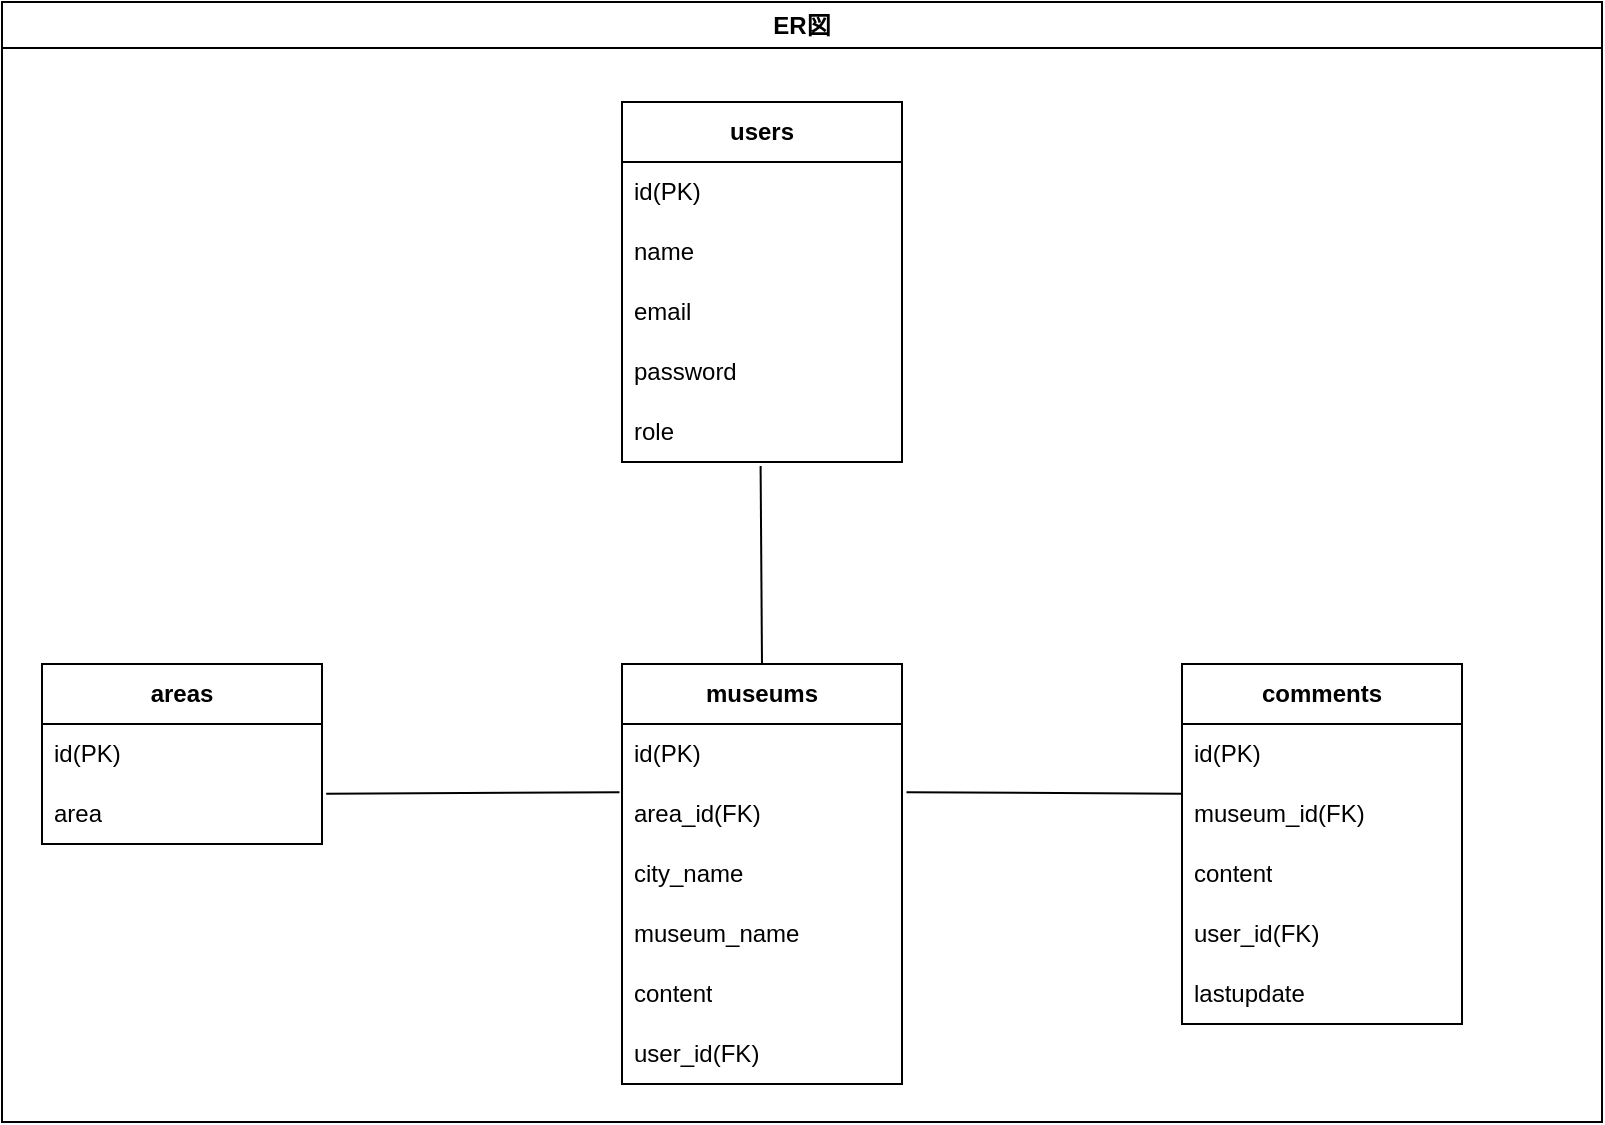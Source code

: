 <mxfile version="26.0.3">
  <diagram id="R2lEEEUBdFMjLlhIrx00" name="Page-1">
    <mxGraphModel dx="934" dy="611" grid="1" gridSize="10" guides="1" tooltips="1" connect="1" arrows="1" fold="1" page="1" pageScale="1" pageWidth="850" pageHeight="1100" math="0" shadow="0" extFonts="Permanent Marker^https://fonts.googleapis.com/css?family=Permanent+Marker">
      <root>
        <mxCell id="0" />
        <mxCell id="1" parent="0" />
        <mxCell id="bh8vDs9YKuETi7lFsbI2-28" value="ER図" style="swimlane;whiteSpace=wrap;html=1;" vertex="1" parent="1">
          <mxGeometry x="20" y="10" width="800" height="560" as="geometry" />
        </mxCell>
        <mxCell id="bh8vDs9YKuETi7lFsbI2-2" value="users" style="swimlane;fontStyle=1;childLayout=stackLayout;horizontal=1;startSize=30;horizontalStack=0;resizeParent=1;resizeParentMax=0;resizeLast=0;collapsible=1;marginBottom=0;whiteSpace=wrap;html=1;" vertex="1" parent="1">
          <mxGeometry x="330" y="60" width="140" height="180" as="geometry" />
        </mxCell>
        <mxCell id="bh8vDs9YKuETi7lFsbI2-3" value="id(PK)" style="text;strokeColor=none;fillColor=none;align=left;verticalAlign=middle;spacingLeft=4;spacingRight=4;overflow=hidden;points=[[0,0.5],[1,0.5]];portConstraint=eastwest;rotatable=0;whiteSpace=wrap;html=1;" vertex="1" parent="bh8vDs9YKuETi7lFsbI2-2">
          <mxGeometry y="30" width="140" height="30" as="geometry" />
        </mxCell>
        <mxCell id="bh8vDs9YKuETi7lFsbI2-4" value="name" style="text;strokeColor=none;fillColor=none;align=left;verticalAlign=middle;spacingLeft=4;spacingRight=4;overflow=hidden;points=[[0,0.5],[1,0.5]];portConstraint=eastwest;rotatable=0;whiteSpace=wrap;html=1;" vertex="1" parent="bh8vDs9YKuETi7lFsbI2-2">
          <mxGeometry y="60" width="140" height="30" as="geometry" />
        </mxCell>
        <mxCell id="bh8vDs9YKuETi7lFsbI2-5" value="email" style="text;strokeColor=none;fillColor=none;align=left;verticalAlign=middle;spacingLeft=4;spacingRight=4;overflow=hidden;points=[[0,0.5],[1,0.5]];portConstraint=eastwest;rotatable=0;whiteSpace=wrap;html=1;" vertex="1" parent="bh8vDs9YKuETi7lFsbI2-2">
          <mxGeometry y="90" width="140" height="30" as="geometry" />
        </mxCell>
        <mxCell id="bh8vDs9YKuETi7lFsbI2-7" value="password" style="text;strokeColor=none;fillColor=none;align=left;verticalAlign=middle;spacingLeft=4;spacingRight=4;overflow=hidden;points=[[0,0.5],[1,0.5]];portConstraint=eastwest;rotatable=0;whiteSpace=wrap;html=1;" vertex="1" parent="bh8vDs9YKuETi7lFsbI2-2">
          <mxGeometry y="120" width="140" height="30" as="geometry" />
        </mxCell>
        <mxCell id="bh8vDs9YKuETi7lFsbI2-6" value="role" style="text;strokeColor=none;fillColor=none;align=left;verticalAlign=middle;spacingLeft=4;spacingRight=4;overflow=hidden;points=[[0,0.5],[1,0.5]];portConstraint=eastwest;rotatable=0;whiteSpace=wrap;html=1;" vertex="1" parent="bh8vDs9YKuETi7lFsbI2-2">
          <mxGeometry y="150" width="140" height="30" as="geometry" />
        </mxCell>
        <mxCell id="bh8vDs9YKuETi7lFsbI2-8" value="areas" style="swimlane;fontStyle=1;childLayout=stackLayout;horizontal=1;startSize=30;horizontalStack=0;resizeParent=1;resizeParentMax=0;resizeLast=0;collapsible=1;marginBottom=0;whiteSpace=wrap;html=1;" vertex="1" parent="1">
          <mxGeometry x="40" y="341" width="140" height="90" as="geometry" />
        </mxCell>
        <mxCell id="bh8vDs9YKuETi7lFsbI2-9" value="id(PK)" style="text;strokeColor=none;fillColor=none;align=left;verticalAlign=middle;spacingLeft=4;spacingRight=4;overflow=hidden;points=[[0,0.5],[1,0.5]];portConstraint=eastwest;rotatable=0;whiteSpace=wrap;html=1;" vertex="1" parent="bh8vDs9YKuETi7lFsbI2-8">
          <mxGeometry y="30" width="140" height="30" as="geometry" />
        </mxCell>
        <mxCell id="bh8vDs9YKuETi7lFsbI2-10" value="area" style="text;strokeColor=none;fillColor=none;align=left;verticalAlign=middle;spacingLeft=4;spacingRight=4;overflow=hidden;points=[[0,0.5],[1,0.5]];portConstraint=eastwest;rotatable=0;whiteSpace=wrap;html=1;" vertex="1" parent="bh8vDs9YKuETi7lFsbI2-8">
          <mxGeometry y="60" width="140" height="30" as="geometry" />
        </mxCell>
        <mxCell id="bh8vDs9YKuETi7lFsbI2-12" value="museums" style="swimlane;fontStyle=1;childLayout=stackLayout;horizontal=1;startSize=30;horizontalStack=0;resizeParent=1;resizeParentMax=0;resizeLast=0;collapsible=1;marginBottom=0;whiteSpace=wrap;html=1;" vertex="1" parent="1">
          <mxGeometry x="330" y="341" width="140" height="210" as="geometry" />
        </mxCell>
        <mxCell id="bh8vDs9YKuETi7lFsbI2-13" value="id(PK)" style="text;strokeColor=none;fillColor=none;align=left;verticalAlign=middle;spacingLeft=4;spacingRight=4;overflow=hidden;points=[[0,0.5],[1,0.5]];portConstraint=eastwest;rotatable=0;whiteSpace=wrap;html=1;" vertex="1" parent="bh8vDs9YKuETi7lFsbI2-12">
          <mxGeometry y="30" width="140" height="30" as="geometry" />
        </mxCell>
        <mxCell id="bh8vDs9YKuETi7lFsbI2-18" value="area_id(FK)" style="text;strokeColor=none;fillColor=none;align=left;verticalAlign=middle;spacingLeft=4;spacingRight=4;overflow=hidden;points=[[0,0.5],[1,0.5]];portConstraint=eastwest;rotatable=0;whiteSpace=wrap;html=1;" vertex="1" parent="bh8vDs9YKuETi7lFsbI2-12">
          <mxGeometry y="60" width="140" height="30" as="geometry" />
        </mxCell>
        <mxCell id="bh8vDs9YKuETi7lFsbI2-17" value="city_name" style="text;strokeColor=none;fillColor=none;align=left;verticalAlign=middle;spacingLeft=4;spacingRight=4;overflow=hidden;points=[[0,0.5],[1,0.5]];portConstraint=eastwest;rotatable=0;whiteSpace=wrap;html=1;" vertex="1" parent="bh8vDs9YKuETi7lFsbI2-12">
          <mxGeometry y="90" width="140" height="30" as="geometry" />
        </mxCell>
        <mxCell id="bh8vDs9YKuETi7lFsbI2-16" value="museum_name" style="text;strokeColor=none;fillColor=none;align=left;verticalAlign=middle;spacingLeft=4;spacingRight=4;overflow=hidden;points=[[0,0.5],[1,0.5]];portConstraint=eastwest;rotatable=0;whiteSpace=wrap;html=1;" vertex="1" parent="bh8vDs9YKuETi7lFsbI2-12">
          <mxGeometry y="120" width="140" height="30" as="geometry" />
        </mxCell>
        <mxCell id="bh8vDs9YKuETi7lFsbI2-14" value="content" style="text;strokeColor=none;fillColor=none;align=left;verticalAlign=middle;spacingLeft=4;spacingRight=4;overflow=hidden;points=[[0,0.5],[1,0.5]];portConstraint=eastwest;rotatable=0;whiteSpace=wrap;html=1;" vertex="1" parent="bh8vDs9YKuETi7lFsbI2-12">
          <mxGeometry y="150" width="140" height="30" as="geometry" />
        </mxCell>
        <mxCell id="bh8vDs9YKuETi7lFsbI2-15" value="user_id(FK)" style="text;strokeColor=none;fillColor=none;align=left;verticalAlign=middle;spacingLeft=4;spacingRight=4;overflow=hidden;points=[[0,0.5],[1,0.5]];portConstraint=eastwest;rotatable=0;whiteSpace=wrap;html=1;" vertex="1" parent="bh8vDs9YKuETi7lFsbI2-12">
          <mxGeometry y="180" width="140" height="30" as="geometry" />
        </mxCell>
        <mxCell id="bh8vDs9YKuETi7lFsbI2-19" value="&lt;b&gt;comments&lt;/b&gt;" style="swimlane;fontStyle=0;childLayout=stackLayout;horizontal=1;startSize=30;horizontalStack=0;resizeParent=1;resizeParentMax=0;resizeLast=0;collapsible=1;marginBottom=0;whiteSpace=wrap;html=1;" vertex="1" parent="1">
          <mxGeometry x="610" y="341" width="140" height="180" as="geometry" />
        </mxCell>
        <mxCell id="bh8vDs9YKuETi7lFsbI2-23" value="id(PK)" style="text;strokeColor=none;fillColor=none;align=left;verticalAlign=middle;spacingLeft=4;spacingRight=4;overflow=hidden;points=[[0,0.5],[1,0.5]];portConstraint=eastwest;rotatable=0;whiteSpace=wrap;html=1;" vertex="1" parent="bh8vDs9YKuETi7lFsbI2-19">
          <mxGeometry y="30" width="140" height="30" as="geometry" />
        </mxCell>
        <mxCell id="bh8vDs9YKuETi7lFsbI2-20" value="museum_id(FK)" style="text;strokeColor=none;fillColor=none;align=left;verticalAlign=middle;spacingLeft=4;spacingRight=4;overflow=hidden;points=[[0,0.5],[1,0.5]];portConstraint=eastwest;rotatable=0;whiteSpace=wrap;html=1;" vertex="1" parent="bh8vDs9YKuETi7lFsbI2-19">
          <mxGeometry y="60" width="140" height="30" as="geometry" />
        </mxCell>
        <mxCell id="bh8vDs9YKuETi7lFsbI2-21" value="content" style="text;strokeColor=none;fillColor=none;align=left;verticalAlign=middle;spacingLeft=4;spacingRight=4;overflow=hidden;points=[[0,0.5],[1,0.5]];portConstraint=eastwest;rotatable=0;whiteSpace=wrap;html=1;" vertex="1" parent="bh8vDs9YKuETi7lFsbI2-19">
          <mxGeometry y="90" width="140" height="30" as="geometry" />
        </mxCell>
        <mxCell id="bh8vDs9YKuETi7lFsbI2-22" value="user_id(FK)" style="text;strokeColor=none;fillColor=none;align=left;verticalAlign=middle;spacingLeft=4;spacingRight=4;overflow=hidden;points=[[0,0.5],[1,0.5]];portConstraint=eastwest;rotatable=0;whiteSpace=wrap;html=1;" vertex="1" parent="bh8vDs9YKuETi7lFsbI2-19">
          <mxGeometry y="120" width="140" height="30" as="geometry" />
        </mxCell>
        <mxCell id="bh8vDs9YKuETi7lFsbI2-24" value="lastupdate" style="text;strokeColor=none;fillColor=none;align=left;verticalAlign=middle;spacingLeft=4;spacingRight=4;overflow=hidden;points=[[0,0.5],[1,0.5]];portConstraint=eastwest;rotatable=0;whiteSpace=wrap;html=1;" vertex="1" parent="bh8vDs9YKuETi7lFsbI2-19">
          <mxGeometry y="150" width="140" height="30" as="geometry" />
        </mxCell>
        <mxCell id="bh8vDs9YKuETi7lFsbI2-25" value="" style="endArrow=none;html=1;rounded=0;exitX=1.015;exitY=1.162;exitDx=0;exitDy=0;exitPerimeter=0;entryX=-0.009;entryY=0.136;entryDx=0;entryDy=0;entryPerimeter=0;" edge="1" parent="1" source="bh8vDs9YKuETi7lFsbI2-9" target="bh8vDs9YKuETi7lFsbI2-18">
          <mxGeometry width="50" height="50" relative="1" as="geometry">
            <mxPoint x="340" y="300" as="sourcePoint" />
            <mxPoint x="390" y="250" as="targetPoint" />
          </mxGeometry>
        </mxCell>
        <mxCell id="bh8vDs9YKuETi7lFsbI2-26" value="" style="endArrow=none;html=1;rounded=0;entryX=0.002;entryY=0.162;entryDx=0;entryDy=0;entryPerimeter=0;exitX=1.016;exitY=0.136;exitDx=0;exitDy=0;exitPerimeter=0;" edge="1" parent="1" source="bh8vDs9YKuETi7lFsbI2-18" target="bh8vDs9YKuETi7lFsbI2-20">
          <mxGeometry width="50" height="50" relative="1" as="geometry">
            <mxPoint x="340" y="300" as="sourcePoint" />
            <mxPoint x="390" y="250" as="targetPoint" />
          </mxGeometry>
        </mxCell>
        <mxCell id="bh8vDs9YKuETi7lFsbI2-27" value="" style="endArrow=none;html=1;rounded=0;entryX=0.495;entryY=1.065;entryDx=0;entryDy=0;entryPerimeter=0;exitX=0.5;exitY=0;exitDx=0;exitDy=0;" edge="1" parent="1" source="bh8vDs9YKuETi7lFsbI2-12" target="bh8vDs9YKuETi7lFsbI2-6">
          <mxGeometry width="50" height="50" relative="1" as="geometry">
            <mxPoint x="340" y="300" as="sourcePoint" />
            <mxPoint x="400" y="250" as="targetPoint" />
          </mxGeometry>
        </mxCell>
      </root>
    </mxGraphModel>
  </diagram>
</mxfile>
